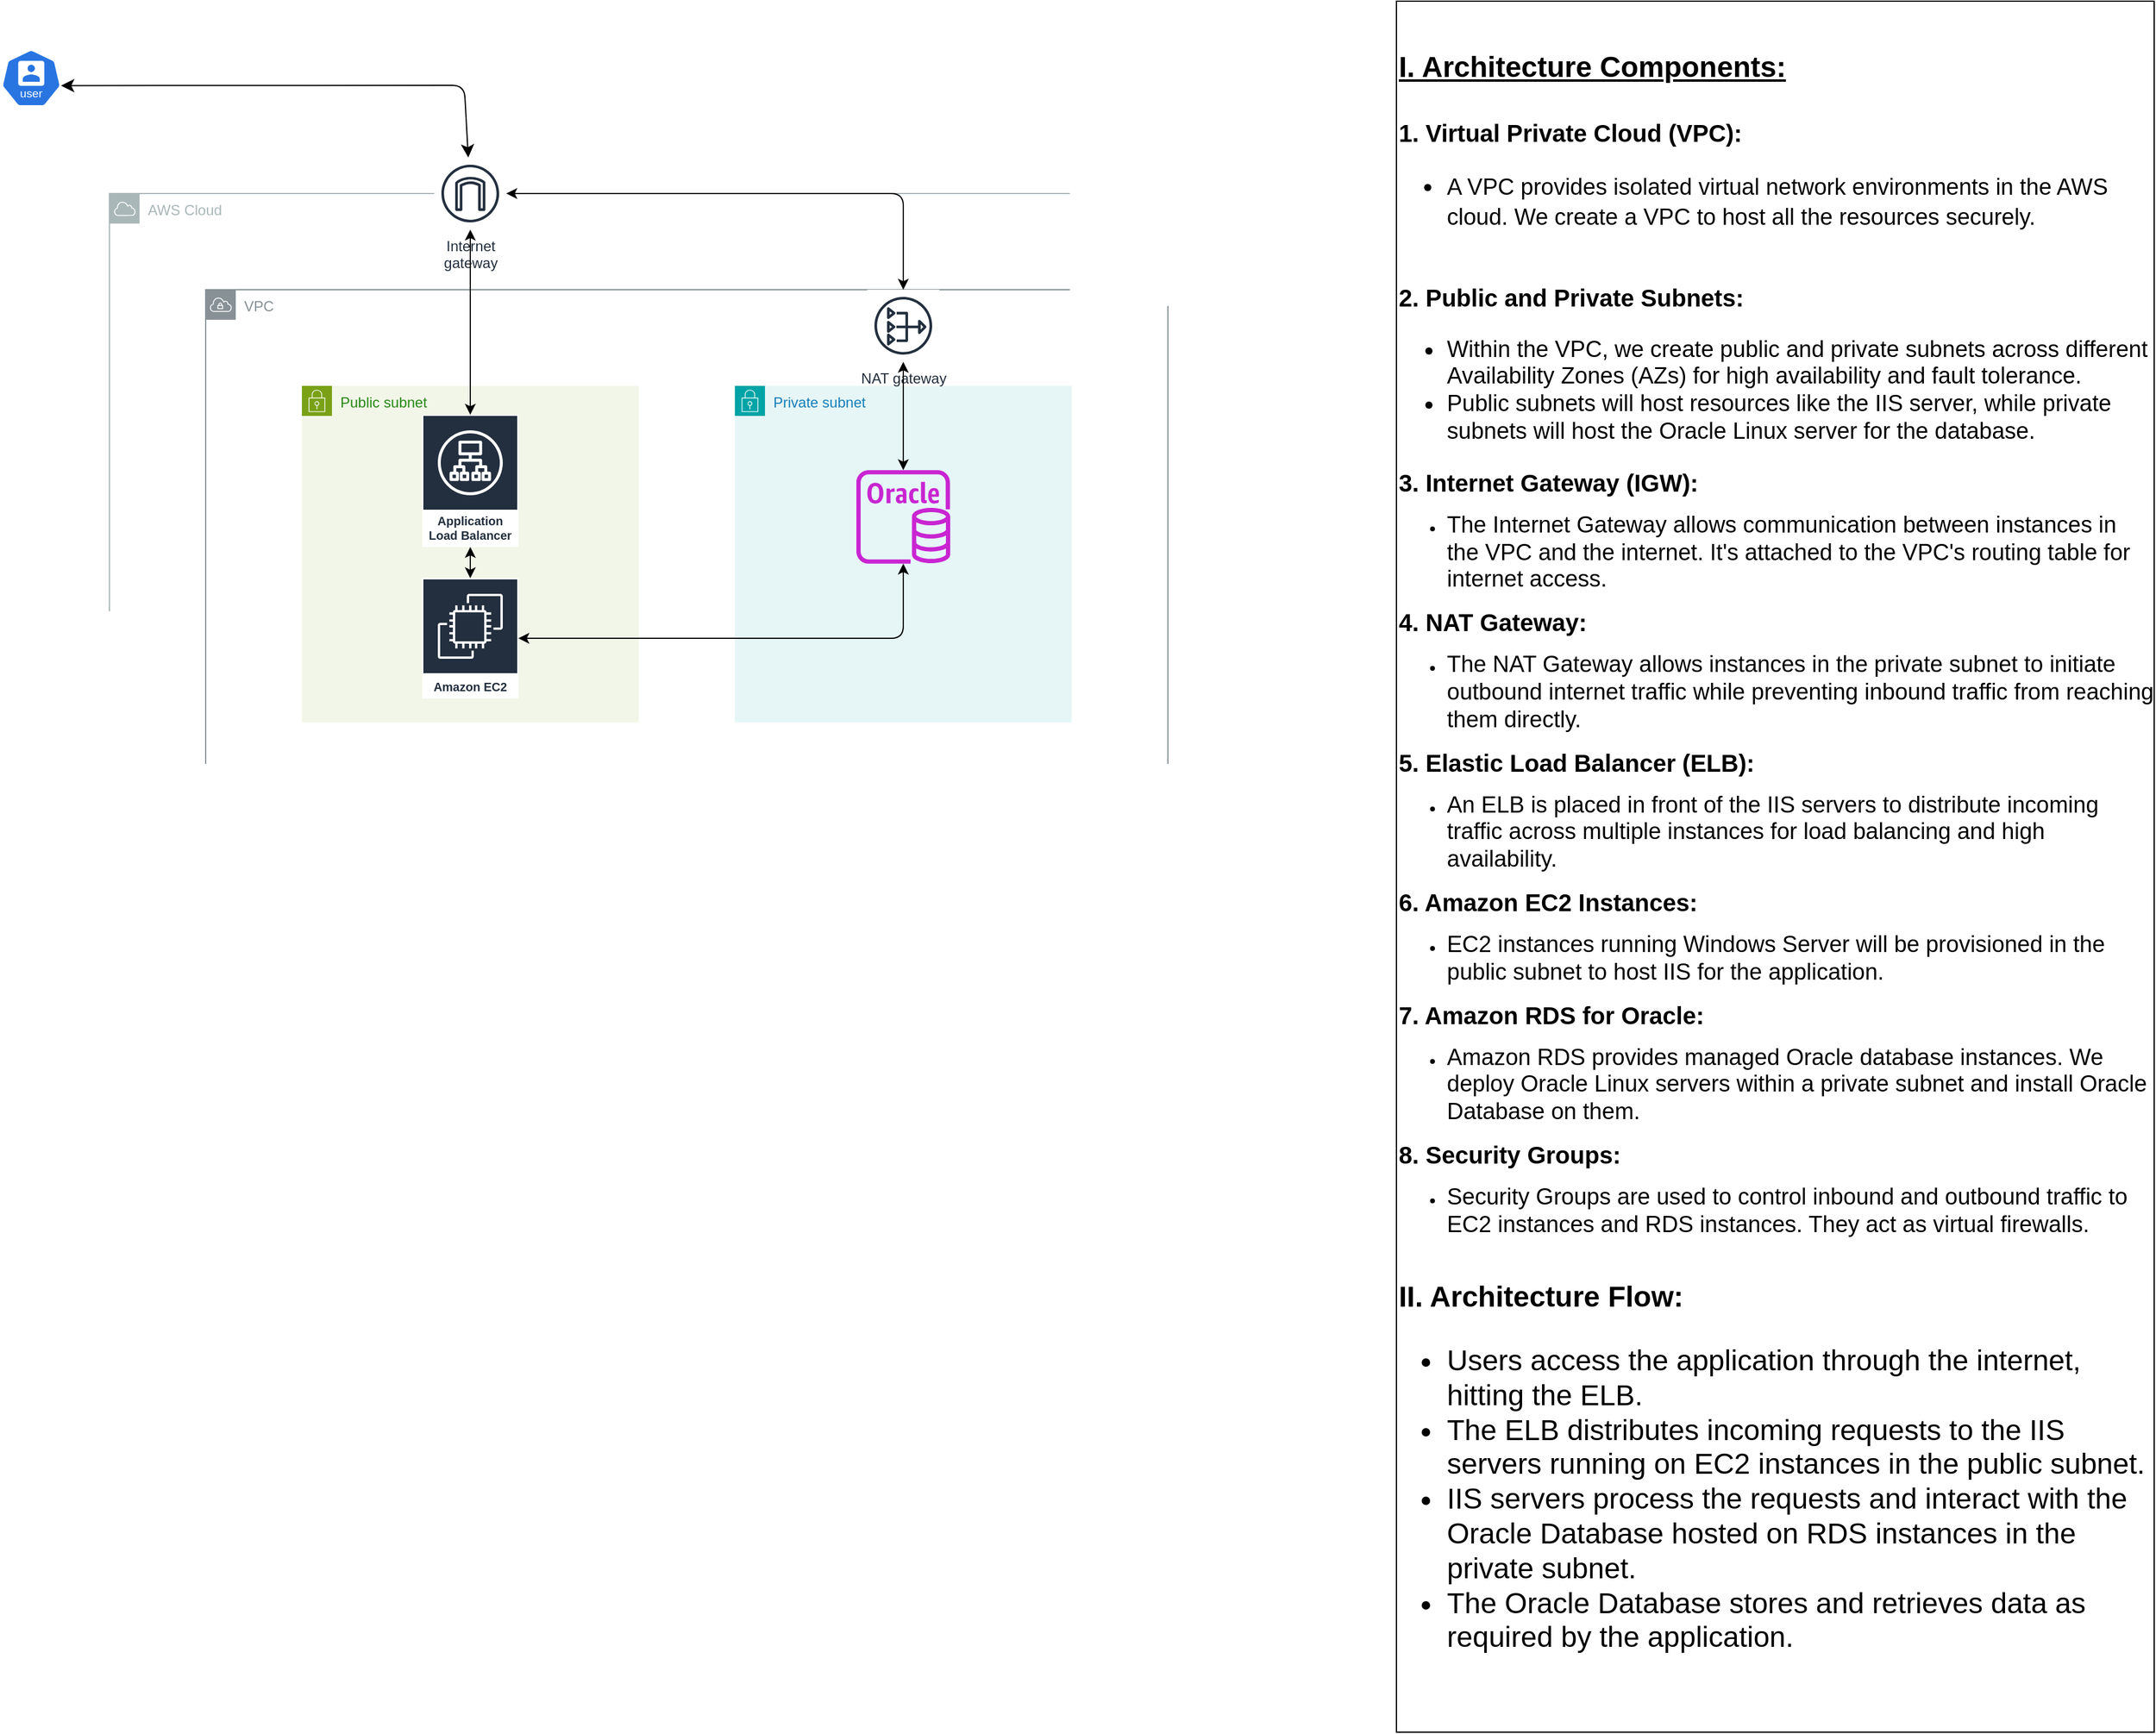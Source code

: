 <mxfile version="24.2.2" type="github">
  <diagram id="Ht1M8jgEwFfnCIfOTk4-" name="Page-1">
    <mxGraphModel dx="1693" dy="1467" grid="1" gridSize="10" guides="1" tooltips="1" connect="1" arrows="1" fold="1" page="1" pageScale="1" pageWidth="1169" pageHeight="827" math="0" shadow="0">
      <root>
        <mxCell id="0" />
        <mxCell id="1" parent="0" />
        <mxCell id="cpXcQ29Wl2lxpjQppBSQ-2" value="VPC" style="outlineConnect=0;gradientColor=none;html=1;whiteSpace=wrap;fontSize=12;fontStyle=0;shape=mxgraph.aws4.group;grIcon=mxgraph.aws4.group_vpc;strokeColor=#879196;fillColor=none;verticalAlign=top;align=left;spacingLeft=30;fontColor=#879196;dashed=0;rounded=1;" vertex="1" parent="1">
          <mxGeometry x="200" y="240" width="800" height="440" as="geometry" />
        </mxCell>
        <mxCell id="cpXcQ29Wl2lxpjQppBSQ-13" value="AWS Cloud" style="outlineConnect=0;gradientColor=none;html=1;whiteSpace=wrap;fontSize=12;fontStyle=0;shape=mxgraph.aws4.group;grIcon=mxgraph.aws4.group_aws_cloud;strokeColor=#AAB7B8;fillColor=none;verticalAlign=top;align=left;spacingLeft=30;fontColor=#AAB7B8;dashed=0;rounded=1;" vertex="1" parent="1">
          <mxGeometry x="120" y="160" width="960" height="600" as="geometry" />
        </mxCell>
        <mxCell id="cpXcQ29Wl2lxpjQppBSQ-4" value="Public subnet" style="points=[[0,0],[0.25,0],[0.5,0],[0.75,0],[1,0],[1,0.25],[1,0.5],[1,0.75],[1,1],[0.75,1],[0.5,1],[0.25,1],[0,1],[0,0.75],[0,0.5],[0,0.25]];outlineConnect=0;gradientColor=none;html=1;whiteSpace=wrap;fontSize=12;fontStyle=0;container=1;pointerEvents=0;collapsible=0;recursiveResize=0;shape=mxgraph.aws4.group;grIcon=mxgraph.aws4.group_security_group;grStroke=0;strokeColor=#7AA116;fillColor=#F2F6E8;verticalAlign=top;align=left;spacingLeft=30;fontColor=#248814;dashed=0;rounded=1;" vertex="1" parent="1">
          <mxGeometry x="280" y="320" width="280" height="280" as="geometry" />
        </mxCell>
        <mxCell id="cpXcQ29Wl2lxpjQppBSQ-12" value="Amazon EC2" style="outlineConnect=0;fontColor=#232F3E;gradientColor=none;strokeColor=#ffffff;fillColor=#232F3E;dashed=0;verticalLabelPosition=middle;verticalAlign=bottom;align=center;html=1;whiteSpace=wrap;fontSize=10;fontStyle=1;spacing=3;shape=mxgraph.aws4.productIcon;prIcon=mxgraph.aws4.ec2;rounded=1;" vertex="1" parent="cpXcQ29Wl2lxpjQppBSQ-4">
          <mxGeometry x="100" y="160" width="80" height="100" as="geometry" />
        </mxCell>
        <mxCell id="cpXcQ29Wl2lxpjQppBSQ-31" value="Application Load Balancer" style="sketch=0;outlineConnect=0;fontColor=#232F3E;gradientColor=none;strokeColor=#ffffff;fillColor=#232F3E;dashed=0;verticalLabelPosition=middle;verticalAlign=bottom;align=center;html=1;whiteSpace=wrap;fontSize=10;fontStyle=1;spacing=3;shape=mxgraph.aws4.productIcon;prIcon=mxgraph.aws4.application_load_balancer;rounded=1;" vertex="1" parent="cpXcQ29Wl2lxpjQppBSQ-4">
          <mxGeometry x="100" y="24" width="80" height="110" as="geometry" />
        </mxCell>
        <mxCell id="cpXcQ29Wl2lxpjQppBSQ-32" value="" style="endArrow=classic;startArrow=classic;html=1;rounded=1;" edge="1" parent="cpXcQ29Wl2lxpjQppBSQ-4" source="cpXcQ29Wl2lxpjQppBSQ-12" target="cpXcQ29Wl2lxpjQppBSQ-31">
          <mxGeometry width="50" height="50" relative="1" as="geometry">
            <mxPoint x="300" y="280" as="sourcePoint" />
            <mxPoint x="350" y="230" as="targetPoint" />
          </mxGeometry>
        </mxCell>
        <mxCell id="cpXcQ29Wl2lxpjQppBSQ-7" value="Private subnet" style="points=[[0,0],[0.25,0],[0.5,0],[0.75,0],[1,0],[1,0.25],[1,0.5],[1,0.75],[1,1],[0.75,1],[0.5,1],[0.25,1],[0,1],[0,0.75],[0,0.5],[0,0.25]];outlineConnect=0;gradientColor=none;html=1;whiteSpace=wrap;fontSize=12;fontStyle=0;container=1;pointerEvents=0;collapsible=0;recursiveResize=0;shape=mxgraph.aws4.group;grIcon=mxgraph.aws4.group_security_group;grStroke=0;strokeColor=#00A4A6;fillColor=#E6F6F7;verticalAlign=top;align=left;spacingLeft=30;fontColor=#147EBA;dashed=0;rounded=1;" vertex="1" parent="1">
          <mxGeometry x="640" y="320" width="280" height="280" as="geometry" />
        </mxCell>
        <mxCell id="cpXcQ29Wl2lxpjQppBSQ-11" value="" style="outlineConnect=0;fontColor=#232F3E;gradientColor=none;fillColor=#C925D1;strokeColor=none;dashed=0;verticalLabelPosition=bottom;verticalAlign=top;align=center;html=1;fontSize=12;fontStyle=0;aspect=fixed;pointerEvents=1;shape=mxgraph.aws4.rds_oracle_instance;rounded=1;" vertex="1" parent="cpXcQ29Wl2lxpjQppBSQ-7">
          <mxGeometry x="101" y="70" width="78" height="78" as="geometry" />
        </mxCell>
        <mxCell id="cpXcQ29Wl2lxpjQppBSQ-15" value="" style="aspect=fixed;html=1;whitespace=wrap;fillColor=#2875E2;strokeColor=#ffffff;points=[[0.005,0.63,0],[0.1,0.2,0],[0.9,0.2,0],[0.5,0,0],[0.995,0.63,0],[0.72,0.99,0],[0.5,1,0],[0.28,0.99,0]];shape=mxgraph.kubernetes.icon2;kubernetesLabel=1;prIcon=user;rounded=1;" vertex="1" parent="1">
          <mxGeometry x="30" y="40" width="50" height="48" as="geometry" />
        </mxCell>
        <mxCell id="cpXcQ29Wl2lxpjQppBSQ-16" value="Internet&#xa;gateway" style="outlineConnect=0;fontColor=#232F3E;gradientColor=none;strokeColor=#232F3E;fillColor=#ffffff;dashed=0;verticalLabelPosition=bottom;verticalAlign=top;align=center;html=1;fontSize=12;fontStyle=0;aspect=fixed;shape=mxgraph.aws4.resourceIcon;resIcon=mxgraph.aws4.internet_gateway;rounded=1;" vertex="1" parent="1">
          <mxGeometry x="390" y="130" width="60" height="60" as="geometry" />
        </mxCell>
        <mxCell id="cpXcQ29Wl2lxpjQppBSQ-19" value="" style="edgeStyle=none;orthogonalLoop=1;jettySize=auto;html=1;endArrow=classic;startArrow=classic;endSize=8;startSize=8;rounded=1;exitX=0.995;exitY=0.63;exitDx=0;exitDy=0;exitPerimeter=0;" edge="1" parent="1" source="cpXcQ29Wl2lxpjQppBSQ-15" target="cpXcQ29Wl2lxpjQppBSQ-16">
          <mxGeometry width="100" relative="1" as="geometry">
            <mxPoint x="370" y="160" as="sourcePoint" />
            <mxPoint x="420" y="70" as="targetPoint" />
            <Array as="points">
              <mxPoint x="415" y="70" />
            </Array>
          </mxGeometry>
        </mxCell>
        <mxCell id="cpXcQ29Wl2lxpjQppBSQ-20" value="" style="endArrow=classic;startArrow=classic;html=1;rounded=1;" edge="1" parent="1" source="cpXcQ29Wl2lxpjQppBSQ-16" target="cpXcQ29Wl2lxpjQppBSQ-31">
          <mxGeometry width="50" height="50" relative="1" as="geometry">
            <mxPoint x="540" y="460" as="sourcePoint" />
            <mxPoint x="415" y="320" as="targetPoint" />
          </mxGeometry>
        </mxCell>
        <mxCell id="cpXcQ29Wl2lxpjQppBSQ-23" value="" style="endArrow=classic;startArrow=classic;html=1;rounded=1;" edge="1" parent="1" source="cpXcQ29Wl2lxpjQppBSQ-12" target="cpXcQ29Wl2lxpjQppBSQ-11">
          <mxGeometry width="50" height="50" relative="1" as="geometry">
            <mxPoint x="600" y="550" as="sourcePoint" />
            <mxPoint x="610" y="490" as="targetPoint" />
            <Array as="points">
              <mxPoint x="780" y="530" />
            </Array>
          </mxGeometry>
        </mxCell>
        <mxCell id="cpXcQ29Wl2lxpjQppBSQ-26" value="&lt;div&gt;&lt;font style=&quot;font-size: 24px;&quot;&gt;&lt;b&gt;&lt;u&gt;I. Architecture Components:&lt;/u&gt;&lt;/b&gt;&lt;/font&gt;&lt;/div&gt;&lt;div style=&quot;font-size: 20px;&quot;&gt;&lt;font size=&quot;5&quot;&gt;&lt;b&gt;&lt;u&gt;&lt;br&gt;&lt;/u&gt;&lt;/b&gt;&lt;/font&gt;&lt;span style=&quot;font-size: 20px;&quot;&gt;&lt;b&gt;1. Virtual Private Cloud (VPC):&lt;/b&gt;&lt;/span&gt;&lt;br&gt;&lt;ul&gt;&lt;li&gt;&lt;span style=&quot;font-size: 19px;&quot;&gt;A VPC provides isolated virtual network environments in the AWS cloud. We create a VPC to host all the resources securely.&lt;/span&gt;&lt;br&gt;&lt;/li&gt;&lt;/ul&gt;&lt;/div&gt;&lt;div style=&quot;font-size: 19px;&quot;&gt;&lt;span style=&quot;font-size: 19px;&quot;&gt;&lt;br&gt;&lt;/span&gt;&lt;b style=&quot;font-size: 20px;&quot;&gt;&lt;span style=&quot;&quot;&gt;2. Public and Private Subnets:&lt;/span&gt;&lt;br&gt;&lt;/b&gt;&lt;div&gt;&lt;ul&gt;&lt;li&gt;Within the VPC, we create public and private subnets across different Availability Zones (AZs) for high availability and fault tolerance.&lt;br&gt;&lt;/li&gt;&lt;li&gt;Public subnets will host resources like the IIS server, while private subnets will host the Oracle Linux server for the database.&lt;/li&gt;&lt;/ul&gt;&lt;/div&gt;&lt;/div&gt;&lt;div&gt;&lt;font style=&quot;font-size: 20px;&quot;&gt;&lt;b&gt;3. Internet Gateway (IGW):&lt;/b&gt;&lt;/font&gt;&lt;br&gt;&lt;ul&gt;&lt;li&gt;&lt;font style=&quot;font-size: 19px;&quot;&gt;The Internet Gateway allows communication between instances in the VPC and the internet. It&#39;s attached to the VPC&#39;s routing table for internet access.&lt;/font&gt;&lt;br&gt;&lt;/li&gt;&lt;/ul&gt;&lt;b&gt;&lt;font style=&quot;font-size: 20px;&quot;&gt;4. NAT Gateway:&lt;/font&gt;&lt;/b&gt;&lt;br&gt;&lt;ul&gt;&lt;li&gt;&lt;span style=&quot;font-size: 19px;&quot;&gt;The NAT Gateway allows instances in the private subnet to initiate outbound internet traffic while preventing inbound traffic from reaching them directly.&lt;/span&gt;&lt;br&gt;&lt;/li&gt;&lt;/ul&gt;&lt;b&gt;&lt;font style=&quot;font-size: 20px;&quot;&gt;5. Elastic Load Balancer (ELB):&lt;/font&gt;&lt;/b&gt;&lt;br&gt;&lt;ul&gt;&lt;li&gt;&lt;span style=&quot;font-size: 19px;&quot;&gt;An ELB is placed in front of the IIS servers to distribute incoming traffic across multiple instances for load balancing and high availability.&lt;/span&gt;&lt;br&gt;&lt;/li&gt;&lt;/ul&gt;&lt;font style=&quot;font-size: 20px;&quot;&gt;&lt;b&gt;6. Amazon EC2 Instances:&lt;/b&gt;&lt;/font&gt;&lt;br&gt;&lt;ul&gt;&lt;li&gt;&lt;span style=&quot;font-size: 19px;&quot;&gt;EC2 instances running Windows Server will be provisioned in the public subnet to host IIS for the application.&lt;/span&gt;&lt;/li&gt;&lt;/ul&gt;&lt;b&gt;&lt;font style=&quot;font-size: 20px;&quot;&gt;7. Amazon RDS for Oracle:&lt;/font&gt;&lt;/b&gt;&lt;br&gt;&lt;ul&gt;&lt;li&gt;&lt;span style=&quot;font-size: 19px;&quot;&gt;Amazon RDS provides managed Oracle database instances. We deploy Oracle Linux servers within a private subnet and install Oracle Database on them.&lt;/span&gt;&lt;br&gt;&lt;/li&gt;&lt;/ul&gt;&lt;font style=&quot;font-size: 20px;&quot;&gt;&lt;b&gt;8. Security Groups:&lt;/b&gt;&lt;/font&gt;&lt;br&gt;&lt;ul&gt;&lt;li&gt;&lt;span style=&quot;font-size: 19px;&quot;&gt;Security Groups are used to control inbound and outbound traffic to EC2 instances and RDS instances. They act as virtual firewalls.&lt;/span&gt;&lt;br&gt;&lt;/li&gt;&lt;/ul&gt;&lt;/div&gt;&lt;div style=&quot;font-size: 19px;&quot;&gt;&lt;br&gt;&lt;/div&gt;&lt;div style=&quot;font-size: 24px;&quot;&gt;&lt;b&gt;II. Architecture Flow:&lt;br&gt;&lt;/b&gt;&lt;ul&gt;&lt;li&gt;Users access the application through the internet, hitting the ELB.&lt;br&gt;&lt;/li&gt;&lt;li&gt;The ELB distributes incoming requests to the IIS servers running on EC2 instances in the public subnet.&lt;br&gt;&lt;/li&gt;&lt;li&gt;IIS servers process the requests and interact with the Oracle Database hosted on RDS instances in the private subnet.&lt;br&gt;&lt;/li&gt;&lt;li&gt;The Oracle Database stores and retrieves data as required by the application.&lt;/li&gt;&lt;/ul&gt;&lt;/div&gt;" style="rounded=0;whiteSpace=wrap;html=1;align=left;" vertex="1" parent="1">
          <mxGeometry x="1190" width="630" height="1440" as="geometry" />
        </mxCell>
        <mxCell id="cpXcQ29Wl2lxpjQppBSQ-27" value="NAT gateway" style="sketch=0;outlineConnect=0;fontColor=#232F3E;gradientColor=none;strokeColor=#232F3E;fillColor=#ffffff;dashed=0;verticalLabelPosition=bottom;verticalAlign=top;align=center;html=1;fontSize=12;fontStyle=0;aspect=fixed;shape=mxgraph.aws4.resourceIcon;resIcon=mxgraph.aws4.nat_gateway;rounded=1;" vertex="1" parent="1">
          <mxGeometry x="750" y="240" width="60" height="60" as="geometry" />
        </mxCell>
        <mxCell id="cpXcQ29Wl2lxpjQppBSQ-28" value="" style="endArrow=classic;startArrow=classic;html=1;rounded=1;" edge="1" parent="1" source="cpXcQ29Wl2lxpjQppBSQ-16" target="cpXcQ29Wl2lxpjQppBSQ-27">
          <mxGeometry width="50" height="50" relative="1" as="geometry">
            <mxPoint x="740" y="470" as="sourcePoint" />
            <mxPoint x="790" y="420" as="targetPoint" />
            <Array as="points">
              <mxPoint x="780" y="160" />
            </Array>
          </mxGeometry>
        </mxCell>
        <mxCell id="cpXcQ29Wl2lxpjQppBSQ-30" value="" style="endArrow=classic;startArrow=classic;html=1;rounded=1;" edge="1" parent="1" source="cpXcQ29Wl2lxpjQppBSQ-11" target="cpXcQ29Wl2lxpjQppBSQ-27">
          <mxGeometry width="50" height="50" relative="1" as="geometry">
            <mxPoint x="680" y="370" as="sourcePoint" />
            <mxPoint x="730" y="320" as="targetPoint" />
          </mxGeometry>
        </mxCell>
      </root>
    </mxGraphModel>
  </diagram>
</mxfile>
